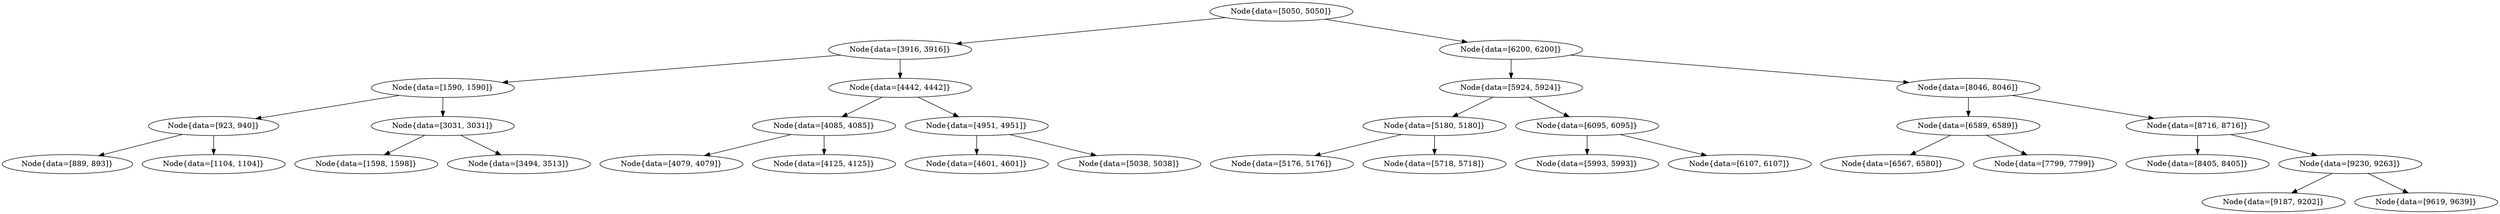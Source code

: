digraph G{
1493103616 [label="Node{data=[5050, 5050]}"]
1493103616 -> 1636504699
1636504699 [label="Node{data=[3916, 3916]}"]
1636504699 -> 575061969
575061969 [label="Node{data=[1590, 1590]}"]
575061969 -> 404458764
404458764 [label="Node{data=[923, 940]}"]
404458764 -> 929707259
929707259 [label="Node{data=[889, 893]}"]
404458764 -> 251381409
251381409 [label="Node{data=[1104, 1104]}"]
575061969 -> 424954008
424954008 [label="Node{data=[3031, 3031]}"]
424954008 -> 1566823763
1566823763 [label="Node{data=[1598, 1598]}"]
424954008 -> 994639848
994639848 [label="Node{data=[3494, 3513]}"]
1636504699 -> 1800857838
1800857838 [label="Node{data=[4442, 4442]}"]
1800857838 -> 1358790036
1358790036 [label="Node{data=[4085, 4085]}"]
1358790036 -> 326624149
326624149 [label="Node{data=[4079, 4079]}"]
1358790036 -> 1866267052
1866267052 [label="Node{data=[4125, 4125]}"]
1800857838 -> 871464253
871464253 [label="Node{data=[4951, 4951]}"]
871464253 -> 148612874
148612874 [label="Node{data=[4601, 4601]}"]
871464253 -> 614241999
614241999 [label="Node{data=[5038, 5038]}"]
1493103616 -> 753265257
753265257 [label="Node{data=[6200, 6200]}"]
753265257 -> 348480093
348480093 [label="Node{data=[5924, 5924]}"]
348480093 -> 1098085432
1098085432 [label="Node{data=[5180, 5180]}"]
1098085432 -> 18462775
18462775 [label="Node{data=[5176, 5176]}"]
1098085432 -> 44870879
44870879 [label="Node{data=[5718, 5718]}"]
348480093 -> 1027928413
1027928413 [label="Node{data=[6095, 6095]}"]
1027928413 -> 1733070969
1733070969 [label="Node{data=[5993, 5993]}"]
1027928413 -> 727209127
727209127 [label="Node{data=[6107, 6107]}"]
753265257 -> 1291177799
1291177799 [label="Node{data=[8046, 8046]}"]
1291177799 -> 1445007773
1445007773 [label="Node{data=[6589, 6589]}"]
1445007773 -> 1433242744
1433242744 [label="Node{data=[6567, 6580]}"]
1445007773 -> 1014564638
1014564638 [label="Node{data=[7799, 7799]}"]
1291177799 -> 1578399777
1578399777 [label="Node{data=[8716, 8716]}"]
1578399777 -> 15153031
15153031 [label="Node{data=[8405, 8405]}"]
1578399777 -> 961570223
961570223 [label="Node{data=[9230, 9263]}"]
961570223 -> 1306907756
1306907756 [label="Node{data=[9187, 9202]}"]
961570223 -> 810379393
810379393 [label="Node{data=[9619, 9639]}"]
}